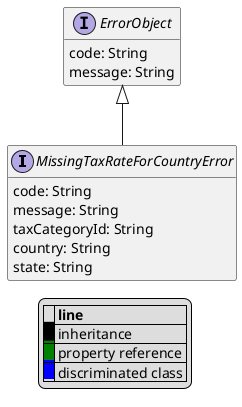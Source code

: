@startuml

hide empty fields
hide empty methods
legend
|= |= line |
|<back:black>   </back>| inheritance |
|<back:green>   </back>| property reference |
|<back:blue>   </back>| discriminated class |
endlegend
interface MissingTaxRateForCountryError [[MissingTaxRateForCountryError.svg]] extends ErrorObject {
    code: String
    message: String
    taxCategoryId: String
    country: String
    state: String
}
interface ErrorObject [[ErrorObject.svg]]  {
    code: String
    message: String
}





@enduml
